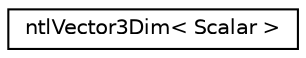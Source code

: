 digraph G
{
  edge [fontname="Helvetica",fontsize="10",labelfontname="Helvetica",labelfontsize="10"];
  node [fontname="Helvetica",fontsize="10",shape=record];
  rankdir=LR;
  Node1 [label="ntlVector3Dim\< Scalar \>",height=0.2,width=0.4,color="black", fillcolor="white", style="filled",URL="$dc/d7e/classntlVector3Dim.html"];
}
